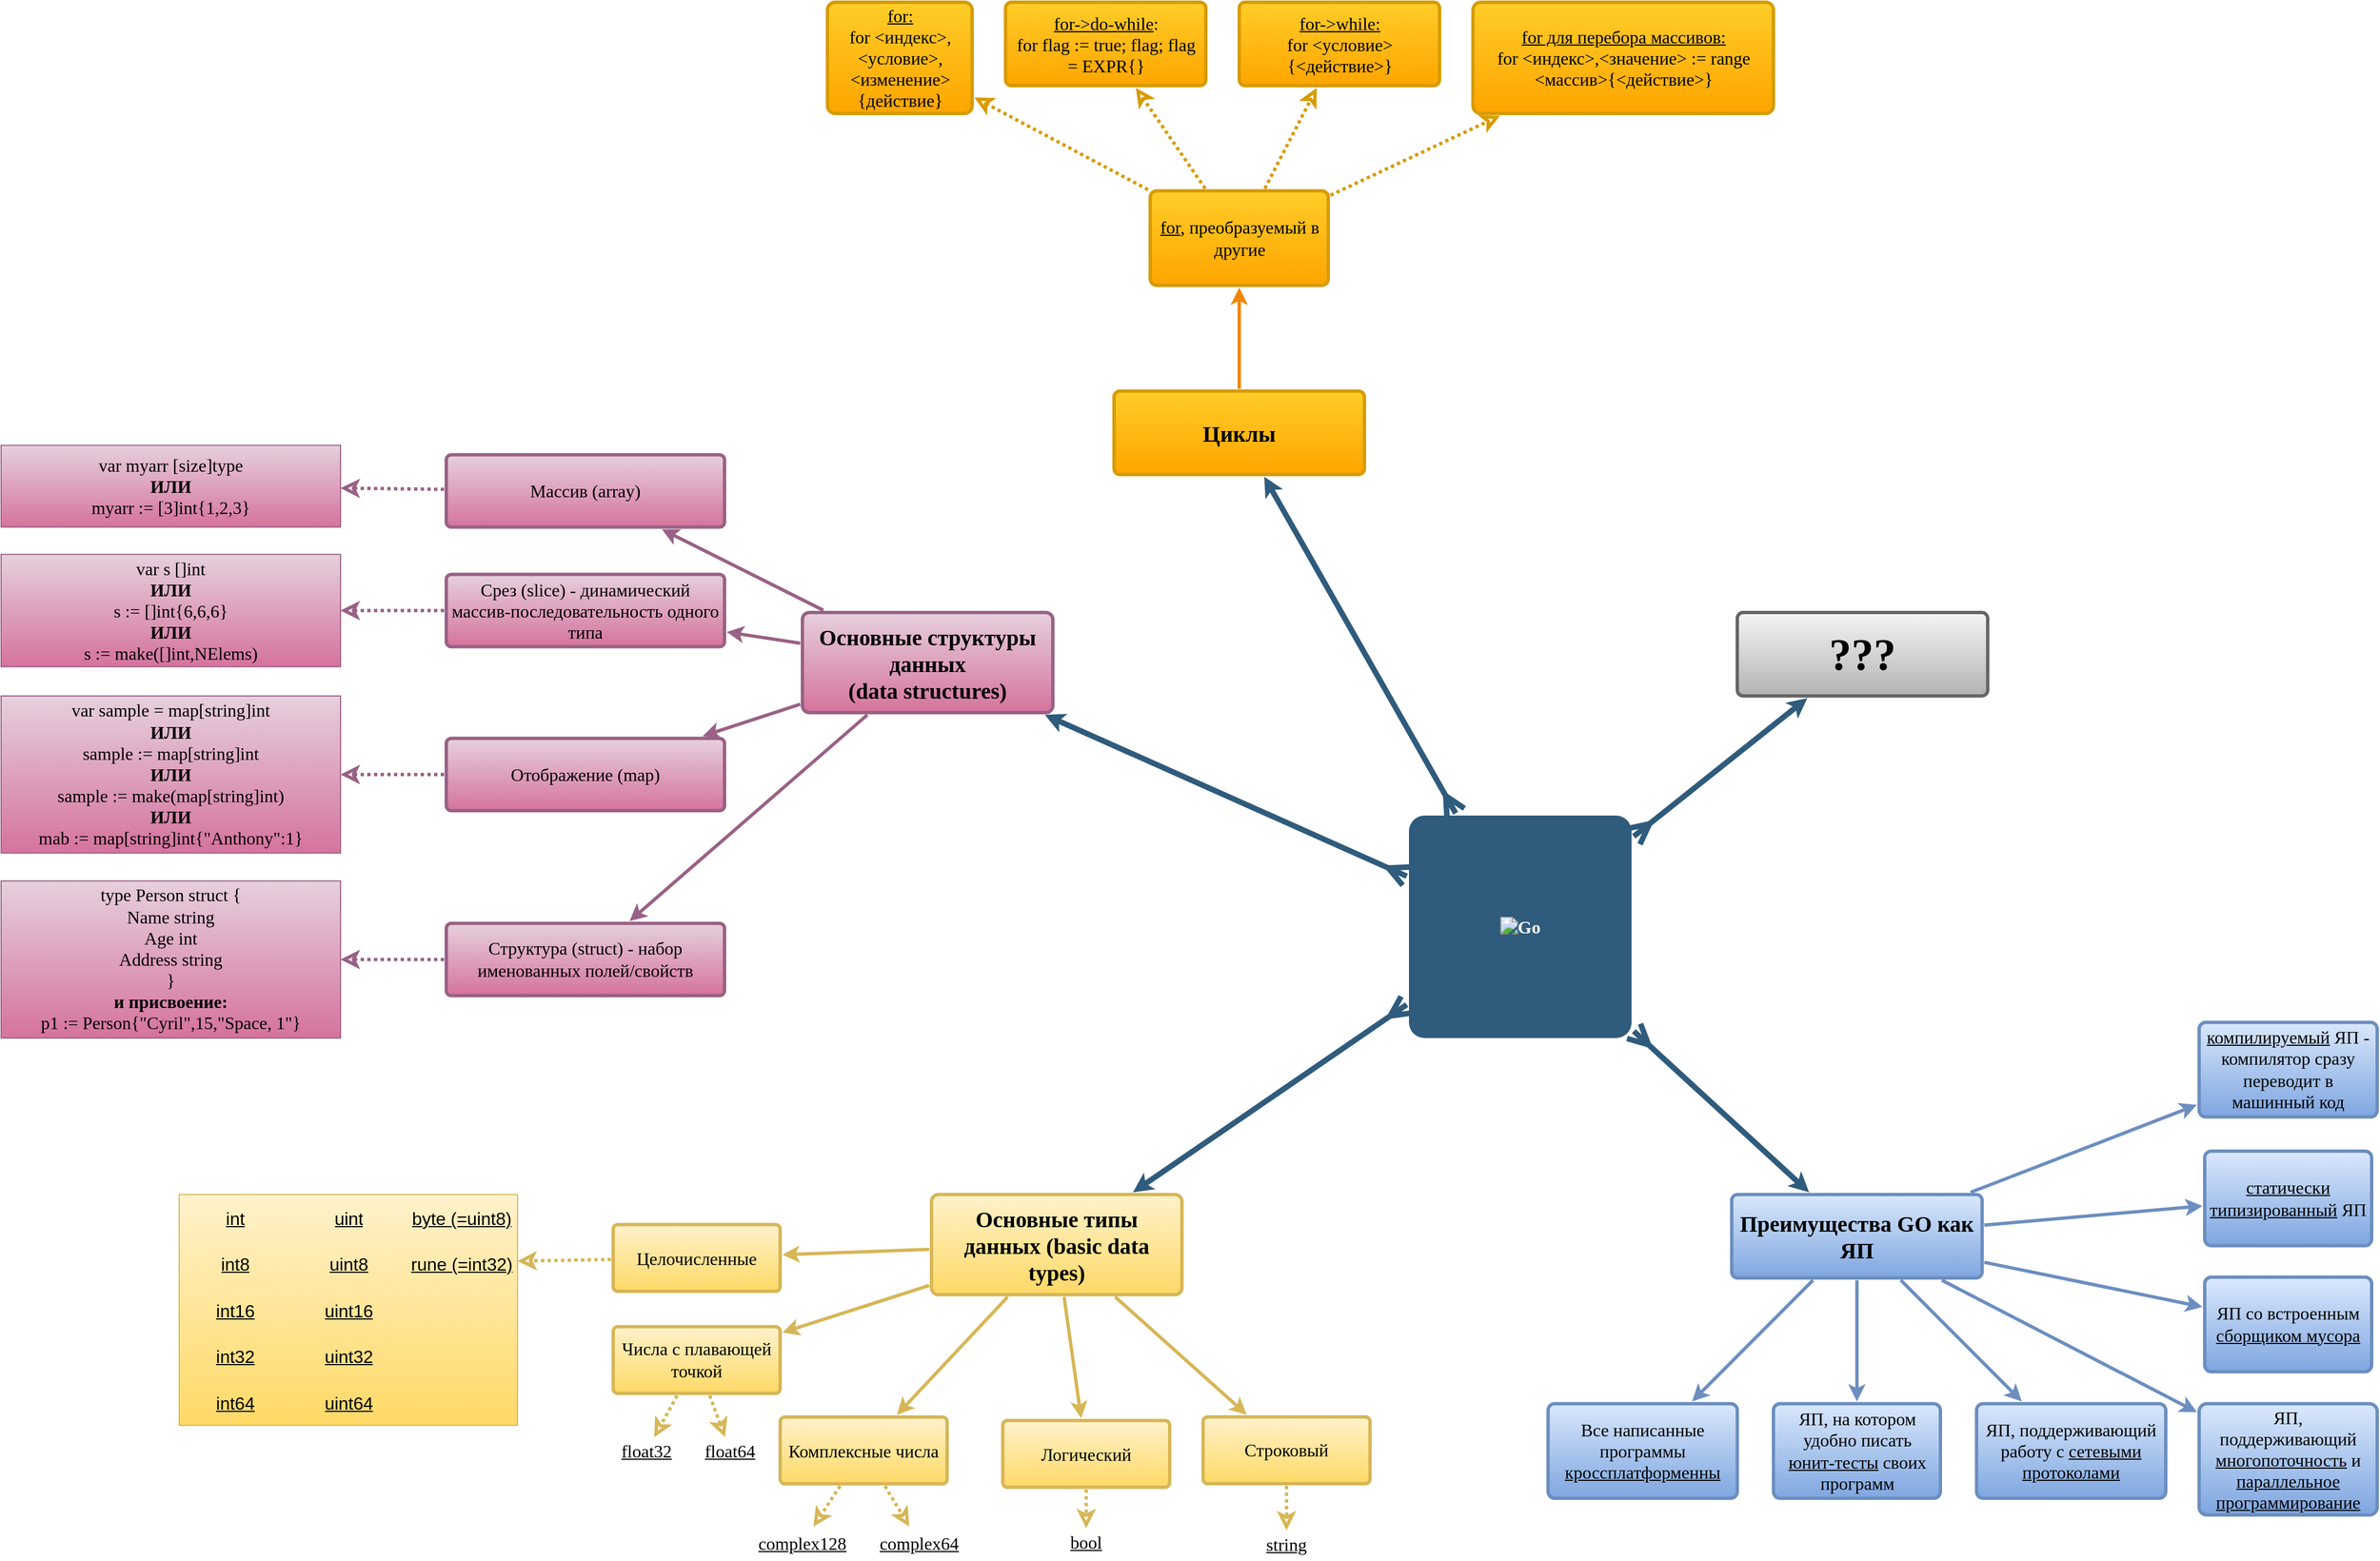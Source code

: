 <mxfile version="14.9.5" type="device"><diagram id="6a731a19-8d31-9384-78a2-239565b7b9f0" name="Page-1"><mxGraphModel dx="3200" dy="1941" grid="1" gridSize="10" guides="1" tooltips="1" connect="1" arrows="1" fold="1" page="1" pageScale="1" pageWidth="1169" pageHeight="827" background="none" math="0" shadow="0"><root><mxCell id="0"/><mxCell id="1" parent="0"/><mxCell id="1745" value="" style="edgeStyle=none;rounded=0;jumpStyle=none;html=1;shadow=0;labelBackgroundColor=none;startArrow=ERmany;startFill=0;endArrow=classic;endFill=1;jettySize=auto;orthogonalLoop=1;strokeColor=#2F5B7C;strokeWidth=5;fontFamily=Verdana;fontSize=16;fontColor=#23445D;spacing=5;startSize=12;endSize=2;" parent="1" source="1749" target="1764" edge="1"><mxGeometry relative="1" as="geometry"/></mxCell><mxCell id="1746" value="" style="edgeStyle=none;rounded=0;jumpStyle=none;html=1;shadow=0;labelBackgroundColor=none;startArrow=ERmany;startFill=0;endArrow=classic;endFill=1;jettySize=auto;orthogonalLoop=1;strokeColor=#2F5B7C;strokeWidth=5;fontFamily=Verdana;fontSize=16;fontColor=#23445D;spacing=5;endSize=2;startSize=12;jumpSize=6;backgroundOutline=0;" parent="1" source="1749" target="gXRHmuDU-sKcWV9DG5si-1792" edge="1"><mxGeometry relative="1" as="geometry"><mxPoint x="903" y="487.485" as="targetPoint"/><mxPoint x="652.0" y="553.739" as="sourcePoint"/></mxGeometry></mxCell><mxCell id="1747" value="" style="edgeStyle=none;rounded=0;jumpStyle=none;html=1;shadow=0;labelBackgroundColor=none;startArrow=ERmany;startFill=0;endArrow=classic;endFill=1;jettySize=auto;orthogonalLoop=1;strokeColor=#2F5B7C;strokeWidth=5;fontFamily=Verdana;fontSize=16;fontColor=#23445D;spacing=5;startSize=12;endSize=2;" parent="1" source="1749" target="gXRHmuDU-sKcWV9DG5si-1791" edge="1"><mxGeometry relative="1" as="geometry"><mxPoint x="830.076" y="688.0" as="targetPoint"/></mxGeometry></mxCell><mxCell id="1748" value="" style="edgeStyle=none;rounded=0;jumpStyle=none;html=1;shadow=0;labelBackgroundColor=none;startArrow=ERmany;startFill=0;endArrow=classic;endFill=1;jettySize=auto;orthogonalLoop=1;strokeColor=#2F5B7C;strokeWidth=5;fontFamily=Verdana;fontSize=16;fontColor=#23445D;spacing=5;startSize=12;endSize=2;" parent="1" source="1749" target="gXRHmuDU-sKcWV9DG5si-1790" edge="1"><mxGeometry relative="1" as="geometry"><mxPoint x="162.853" y="341.25" as="targetPoint"/><mxPoint x="272.001" y="191.25" as="sourcePoint"/></mxGeometry></mxCell><mxCell id="1749" value="&lt;img class=&quot;Header-logo&quot; src=&quot;https://golang.org/lib/godoc/images/go-logo-blue.svg&quot; alt=&quot;Go&quot; style=&quot;font-size: 16px;&quot;&gt;" style="rounded=1;whiteSpace=wrap;html=1;shadow=0;labelBackgroundColor=none;strokeColor=none;strokeWidth=3;fillColor=#2F5B7C;fontFamily=Verdana;fontSize=16;fontColor=#FFFFFF;align=center;fontStyle=1;spacing=5;arcSize=7;perimeterSpacing=2;" parent="1" vertex="1"><mxGeometry x="465" y="361" width="200" height="200" as="geometry"/></mxCell><mxCell id="1750" value="" style="edgeStyle=none;rounded=1;jumpStyle=none;html=1;shadow=0;labelBackgroundColor=none;startArrow=none;startFill=0;jettySize=auto;orthogonalLoop=1;strokeColor=#996185;strokeWidth=3;fontFamily=Verdana;fontSize=16;fontColor=#FFFFFF;spacing=5;fontStyle=1;fillColor=#e6d0de;gradientColor=#d5739d;" parent="1" source="gXRHmuDU-sKcWV9DG5si-1790" target="1756" edge="1"><mxGeometry relative="1" as="geometry"><mxPoint x="-0.089" y="262.75" as="sourcePoint"/></mxGeometry></mxCell><mxCell id="1752" value="" style="edgeStyle=none;rounded=1;jumpStyle=none;html=1;shadow=0;labelBackgroundColor=none;startArrow=none;startFill=0;jettySize=auto;orthogonalLoop=1;strokeColor=#996185;strokeWidth=3;fontFamily=Verdana;fontSize=16;fontColor=#FFFFFF;spacing=5;fontStyle=1;fillColor=#e6d0de;gradientColor=#d5739d;" parent="1" source="gXRHmuDU-sKcWV9DG5si-1790" target="1754" edge="1"><mxGeometry relative="1" as="geometry"><mxPoint x="-72" y="327.267" as="sourcePoint"/></mxGeometry></mxCell><mxCell id="1754" value="Отображение (map)" style="rounded=1;whiteSpace=wrap;html=1;shadow=0;labelBackgroundColor=none;strokeColor=#996185;strokeWidth=3;fillColor=#e6d0de;fontFamily=Verdana;fontSize=16;align=center;spacing=5;fontStyle=0;arcSize=7;perimeterSpacing=2;gradientColor=#d5739d;" parent="1" vertex="1"><mxGeometry x="-400" y="291.63" width="250" height="65" as="geometry"/></mxCell><mxCell id="1756" value="&lt;div style=&quot;font-size: 16px;&quot;&gt;Массив (array)&lt;/div&gt;" style="rounded=1;whiteSpace=wrap;html=1;shadow=0;labelBackgroundColor=none;strokeColor=#996185;strokeWidth=3;fillColor=#e6d0de;fontFamily=Verdana;fontSize=16;align=center;spacing=5;fontStyle=0;arcSize=7;perimeterSpacing=2;gradientColor=#d5739d;" parent="1" vertex="1"><mxGeometry x="-400" y="36.75" width="250" height="65" as="geometry"/></mxCell><mxCell id="1757" value="" style="edgeStyle=none;rounded=0;jumpStyle=none;html=1;shadow=0;labelBackgroundColor=none;startArrow=none;startFill=0;endArrow=classic;endFill=1;jettySize=auto;orthogonalLoop=1;strokeColor=#d6b656;strokeWidth=3;fontFamily=Verdana;fontSize=16;fontColor=#FFFFFF;spacing=5;fillColor=#fff2cc;gradientColor=#ffd966;" parent="1" source="gXRHmuDU-sKcWV9DG5si-1791" target="1763" edge="1"><mxGeometry relative="1" as="geometry"><mxPoint x="109.473" y="780.62" as="sourcePoint"/></mxGeometry></mxCell><mxCell id="1758" value="" style="edgeStyle=none;rounded=0;jumpStyle=none;html=1;shadow=0;labelBackgroundColor=none;startArrow=none;startFill=0;endArrow=classic;endFill=1;jettySize=auto;orthogonalLoop=1;strokeColor=#d6b656;strokeWidth=3;fontFamily=Verdana;fontSize=16;fontColor=#FFFFFF;spacing=5;fillColor=#fff2cc;gradientColor=#ffd966;" parent="1" source="gXRHmuDU-sKcWV9DG5si-1791" target="1762" edge="1"><mxGeometry relative="1" as="geometry"><mxPoint x="168.022" y="780.62" as="sourcePoint"/></mxGeometry></mxCell><mxCell id="1759" value="" style="edgeStyle=none;rounded=0;jumpStyle=none;html=1;shadow=0;labelBackgroundColor=none;startArrow=none;startFill=0;endArrow=classic;endFill=1;jettySize=auto;orthogonalLoop=1;strokeColor=#d6b656;strokeWidth=3;fontFamily=Verdana;fontSize=16;fontColor=#FFFFFF;spacing=5;fillColor=#fff2cc;gradientColor=#ffd966;" parent="1" source="gXRHmuDU-sKcWV9DG5si-1791" target="1761" edge="1"><mxGeometry relative="1" as="geometry"><mxPoint x="298" y="836.12" as="targetPoint"/><mxPoint x="199.167" y="780.62" as="sourcePoint"/></mxGeometry></mxCell><mxCell id="1761" value="Компл&lt;span style=&quot;font-size: 16px;&quot;&gt;е&lt;/span&gt;ксные числа" style="rounded=1;whiteSpace=wrap;html=1;shadow=0;labelBackgroundColor=none;strokeColor=#d6b656;strokeWidth=3;fillColor=#fff2cc;fontFamily=Verdana;fontSize=16;align=center;spacing=5;arcSize=7;perimeterSpacing=2;gradientColor=#ffd966;" parent="1" vertex="1"><mxGeometry x="-100" y="901.62" width="150" height="60" as="geometry"/></mxCell><mxCell id="1762" value="Числа с плавающей точкой" style="rounded=1;whiteSpace=wrap;html=1;shadow=0;labelBackgroundColor=none;strokeColor=#d6b656;strokeWidth=3;fillColor=#fff2cc;fontFamily=Verdana;fontSize=16;align=center;spacing=5;arcSize=7;perimeterSpacing=2;gradientColor=#ffd966;" parent="1" vertex="1"><mxGeometry x="-250" y="820.37" width="150" height="60" as="geometry"/></mxCell><mxCell id="1763" value="Целочисленные" style="rounded=1;whiteSpace=wrap;html=1;shadow=0;labelBackgroundColor=none;strokeColor=#d6b656;strokeWidth=3;fillColor=#fff2cc;fontFamily=Verdana;fontSize=16;align=center;spacing=5;arcSize=7;perimeterSpacing=2;gradientColor=#ffd966;" parent="1" vertex="1"><mxGeometry x="-250" y="728.62" width="150" height="60" as="geometry"/></mxCell><mxCell id="1764" value="Циклы" style="rounded=1;whiteSpace=wrap;html=1;shadow=0;labelBackgroundColor=none;strokeColor=#d79b00;strokeWidth=3;fillColor=#ffcd28;fontFamily=Verdana;fontSize=20;align=center;spacing=5;fontStyle=1;arcSize=7;perimeterSpacing=2;gradientColor=#ffa500;" parent="1" vertex="1"><mxGeometry x="200" y="-20.5" width="225" height="75" as="geometry"/></mxCell><mxCell id="1769" value="&lt;u&gt;for&lt;/u&gt;, преобразуемый в другие" style="rounded=1;whiteSpace=wrap;html=1;shadow=0;labelBackgroundColor=none;strokeColor=#d79b00;strokeWidth=3;fillColor=#ffcd28;fontFamily=Verdana;fontSize=16;align=center;spacing=5;arcSize=7;perimeterSpacing=2;gradientColor=#ffa500;" parent="1" vertex="1"><mxGeometry x="232.5" y="-200.5" width="160" height="85" as="geometry"/></mxCell><mxCell id="1770" value="" style="edgeStyle=none;rounded=0;jumpStyle=none;html=1;shadow=0;labelBackgroundColor=none;startArrow=none;startFill=0;endArrow=classic;endFill=1;jettySize=auto;orthogonalLoop=1;strokeColor=#F08705;strokeWidth=3;fontFamily=Verdana;fontSize=16;fontColor=#FFFFFF;spacing=5;" parent="1" source="1764" target="1769" edge="1"><mxGeometry relative="1" as="geometry"/></mxCell><mxCell id="1yhecmw3_JIW-okK_ohL-1782" value="" style="edgeStyle=none;orthogonalLoop=1;jettySize=auto;html=1;shadow=0;labelBackgroundColor=none;fontSize=16;fontColor=#FFFFFF;startFill=0;strokeColor=#6c8ebf;strokeWidth=3;fillColor=#dae8fc;fontFamily=Verdana;gradientColor=#7ea6e0;" parent="1" source="gXRHmuDU-sKcWV9DG5si-1792" target="1yhecmw3_JIW-okK_ohL-1779" edge="1"><mxGeometry relative="1" as="geometry"><mxPoint x="1012.0" y="711.719" as="sourcePoint"/></mxGeometry></mxCell><mxCell id="1772" value="ЯП, поддерживающий работу с &lt;u style=&quot;font-size: 16px;&quot;&gt;сетевыми протоколами&lt;/u&gt;" style="rounded=1;whiteSpace=wrap;html=1;shadow=0;labelBackgroundColor=none;strokeColor=#6c8ebf;strokeWidth=3;fillColor=#dae8fc;fontFamily=Verdana;fontSize=16;align=center;spacing=5;fontStyle=0;arcSize=7;perimeterSpacing=2;gradientColor=#7ea6e0;" parent="1" vertex="1"><mxGeometry x="975" y="889.62" width="170" height="85" as="geometry"/></mxCell><mxCell id="1773" value="" style="edgeStyle=none;rounded=1;jumpStyle=none;html=1;shadow=0;labelBackgroundColor=none;startArrow=none;startFill=0;jettySize=auto;orthogonalLoop=1;strokeColor=#6c8ebf;strokeWidth=3;fontFamily=Verdana;fontSize=16;fontColor=#FFFFFF;spacing=5;fontStyle=1;fillColor=#dae8fc;gradientColor=#7ea6e0;" parent="1" source="gXRHmuDU-sKcWV9DG5si-1792" target="1772" edge="1"><mxGeometry relative="1" as="geometry"><mxPoint x="1012.0" y="775.263" as="sourcePoint"/></mxGeometry></mxCell><mxCell id="1774" value="ЯП, поддерживающий &lt;u style=&quot;font-size: 16px;&quot;&gt;многопоточность&lt;/u&gt; и &lt;u style=&quot;font-size: 16px;&quot;&gt;параллельное программирование&lt;/u&gt;" style="rounded=1;whiteSpace=wrap;html=1;shadow=0;labelBackgroundColor=none;strokeColor=#6c8ebf;strokeWidth=3;fillColor=#dae8fc;fontFamily=Verdana;fontSize=16;align=center;spacing=5;fontStyle=0;arcSize=7;perimeterSpacing=2;gradientColor=#7ea6e0;" parent="1" vertex="1"><mxGeometry x="1175" y="889.62" width="160" height="100" as="geometry"/></mxCell><mxCell id="1775" value="" style="edgeStyle=none;rounded=1;jumpStyle=none;html=1;shadow=0;labelBackgroundColor=none;startArrow=none;startFill=0;jettySize=auto;orthogonalLoop=1;strokeColor=#6c8ebf;strokeWidth=3;fontFamily=Verdana;fontSize=16;fontColor=#FFFFFF;spacing=5;fontStyle=1;fillColor=#dae8fc;gradientColor=#7ea6e0;" parent="1" source="gXRHmuDU-sKcWV9DG5si-1792" target="1774" edge="1"><mxGeometry relative="1" as="geometry"><mxPoint x="1012.0" y="741.595" as="sourcePoint"/></mxGeometry></mxCell><mxCell id="1776" value="&lt;u style=&quot;font-size: 16px;&quot;&gt;статически типизированный&lt;/u&gt; ЯП" style="rounded=1;whiteSpace=wrap;html=1;shadow=0;labelBackgroundColor=none;strokeColor=#6c8ebf;strokeWidth=3;fillColor=#dae8fc;fontFamily=Verdana;fontSize=16;align=center;spacing=5;fontStyle=0;arcSize=7;perimeterSpacing=2;gradientColor=#7ea6e0;" parent="1" vertex="1"><mxGeometry x="1180" y="662.62" width="150" height="85" as="geometry"/></mxCell><mxCell id="1777" value="" style="edgeStyle=none;rounded=1;jumpStyle=none;html=1;shadow=0;labelBackgroundColor=none;startArrow=none;startFill=0;jettySize=auto;orthogonalLoop=1;strokeColor=#6c8ebf;strokeWidth=3;fontFamily=Verdana;fontSize=16;fontColor=#FFFFFF;spacing=5;fontStyle=1;fillColor=#dae8fc;gradientColor=#7ea6e0;" parent="1" source="gXRHmuDU-sKcWV9DG5si-1792" target="1776" edge="1"><mxGeometry relative="1" as="geometry"><mxPoint x="977.471" y="704.62" as="sourcePoint"/></mxGeometry></mxCell><mxCell id="1778" value="&lt;u style=&quot;font-size: 16px;&quot;&gt;компилируемый&lt;/u&gt; ЯП - компилятор сразу переводит в машинный код" style="rounded=1;whiteSpace=wrap;html=1;shadow=0;labelBackgroundColor=none;strokeColor=#6c8ebf;strokeWidth=3;fillColor=#dae8fc;fontFamily=Verdana;fontSize=16;align=center;spacing=5;fontStyle=0;arcSize=7;perimeterSpacing=2;gradientColor=#7ea6e0;" parent="1" vertex="1"><mxGeometry x="1175" y="546.87" width="160" height="85" as="geometry"/></mxCell><mxCell id="1779" value="" style="edgeStyle=none;rounded=1;jumpStyle=none;html=1;shadow=0;labelBackgroundColor=none;startArrow=none;startFill=0;jettySize=auto;orthogonalLoop=1;strokeColor=#6c8ebf;strokeWidth=3;fontFamily=Verdana;fontSize=16;fontColor=#FFFFFF;spacing=5;fontStyle=1;fillColor=#dae8fc;gradientColor=#7ea6e0;" parent="1" source="gXRHmuDU-sKcWV9DG5si-1792" target="1778" edge="1"><mxGeometry relative="1" as="geometry"><mxPoint x="926.015" y="704.62" as="sourcePoint"/></mxGeometry></mxCell><mxCell id="1yhecmw3_JIW-okK_ohL-1779" value="ЯП со встроенным &lt;u style=&quot;font-size: 16px;&quot;&gt;сборщиком мусора&lt;/u&gt;" style="rounded=1;whiteSpace=wrap;html=1;shadow=0;labelBackgroundColor=none;strokeColor=#6c8ebf;strokeWidth=3;fillColor=#dae8fc;fontFamily=Verdana;fontSize=16;align=center;spacing=5;fontStyle=0;arcSize=7;perimeterSpacing=2;gradientColor=#7ea6e0;" parent="1" vertex="1"><mxGeometry x="1180" y="775.87" width="150" height="85" as="geometry"/></mxCell><mxCell id="1yhecmw3_JIW-okK_ohL-1784" value="ЯП, на котором удобно писать &lt;u style=&quot;font-size: 16px;&quot;&gt;юнит-тесты&lt;/u&gt; своих программ" style="rounded=1;whiteSpace=wrap;html=1;shadow=0;labelBackgroundColor=none;strokeColor=#6c8ebf;strokeWidth=3;fillColor=#dae8fc;fontFamily=Verdana;fontSize=16;align=center;spacing=5;fontStyle=0;arcSize=7;perimeterSpacing=2;gradientColor=#7ea6e0;" parent="1" vertex="1"><mxGeometry x="792.5" y="889.62" width="150" height="85" as="geometry"/></mxCell><mxCell id="1yhecmw3_JIW-okK_ohL-1788" value="" style="edgeStyle=none;rounded=1;jumpStyle=none;html=1;shadow=0;labelBackgroundColor=none;startArrow=none;startFill=0;jettySize=auto;orthogonalLoop=1;strokeColor=#6c8ebf;strokeWidth=3;fontFamily=Verdana;fontSize=16;fontColor=#FFFFFF;spacing=5;fontStyle=1;fillColor=#dae8fc;gradientColor=#7ea6e0;" parent="1" source="gXRHmuDU-sKcWV9DG5si-1792" target="1yhecmw3_JIW-okK_ohL-1784" edge="1"><mxGeometry relative="1" as="geometry"><mxPoint x="977.664" y="783.62" as="sourcePoint"/><mxPoint x="1138" y="803.982" as="targetPoint"/><Array as="points"/></mxGeometry></mxCell><mxCell id="1yhecmw3_JIW-okK_ohL-1789" value="Все написанные программы &lt;u style=&quot;font-size: 16px;&quot;&gt;кроссплатформенны&lt;/u&gt;" style="rounded=1;whiteSpace=wrap;html=1;shadow=0;labelBackgroundColor=none;strokeColor=#6c8ebf;strokeWidth=3;fillColor=#dae8fc;fontFamily=Verdana;fontSize=16;align=center;spacing=5;fontStyle=0;arcSize=7;perimeterSpacing=2;gradientColor=#7ea6e0;" parent="1" vertex="1"><mxGeometry x="590" y="889.62" width="170" height="85" as="geometry"/></mxCell><mxCell id="1yhecmw3_JIW-okK_ohL-1790" value="" style="edgeStyle=none;rounded=1;jumpStyle=none;html=1;shadow=0;labelBackgroundColor=none;startArrow=none;startFill=0;jettySize=auto;orthogonalLoop=1;strokeColor=#6c8ebf;strokeWidth=3;fontFamily=Verdana;fontSize=16;fontColor=#FFFFFF;spacing=5;fontStyle=1;fillColor=#dae8fc;gradientColor=#7ea6e0;" parent="1" source="gXRHmuDU-sKcWV9DG5si-1792" target="1yhecmw3_JIW-okK_ohL-1789" edge="1"><mxGeometry relative="1" as="geometry"><mxPoint x="927.336" y="783.62" as="sourcePoint"/><mxPoint x="1055" y="834.12" as="targetPoint"/><Array as="points"/></mxGeometry></mxCell><mxCell id="1yhecmw3_JIW-okK_ohL-1793" value="" style="shape=table;html=1;whiteSpace=wrap;startSize=0;container=1;collapsible=0;childLayout=tableLayout;columnLines=0;rowLines=0;fontFamily=Verdana;fontSize=16;perimeterSpacing=0;gradientColor=#ffd966;fillColor=#fff2cc;strokeColor=#d6b656;fontStyle=0" parent="1" vertex="1"><mxGeometry x="-640" y="701.62" width="304" height="207.5" as="geometry"/></mxCell><mxCell id="1yhecmw3_JIW-okK_ohL-1810" value="" style="shape=partialRectangle;html=1;whiteSpace=wrap;collapsible=0;dropTarget=0;pointerEvents=0;fillColor=none;top=0;left=0;bottom=0;right=0;points=[[0,0.5],[1,0.5]];portConstraint=eastwest;fontSize=16;fontStyle=0" parent="1yhecmw3_JIW-okK_ohL-1793" vertex="1"><mxGeometry width="304" height="42" as="geometry"/></mxCell><mxCell id="1yhecmw3_JIW-okK_ohL-1811" value="int" style="shape=partialRectangle;html=1;whiteSpace=wrap;connectable=0;fillColor=none;top=0;left=0;bottom=0;right=0;overflow=hidden;pointerEvents=1;fontSize=16;fontStyle=4" parent="1yhecmw3_JIW-okK_ohL-1810" vertex="1"><mxGeometry width="101" height="42" as="geometry"/></mxCell><mxCell id="1yhecmw3_JIW-okK_ohL-1812" value="uint" style="shape=partialRectangle;html=1;whiteSpace=wrap;connectable=0;fillColor=none;top=0;left=0;bottom=0;right=0;overflow=hidden;pointerEvents=1;fontSize=16;fontStyle=4" parent="1yhecmw3_JIW-okK_ohL-1810" vertex="1"><mxGeometry x="101" width="103" height="42" as="geometry"/></mxCell><mxCell id="1yhecmw3_JIW-okK_ohL-1813" value="byte (=uint8)" style="shape=partialRectangle;html=1;whiteSpace=wrap;connectable=0;fillColor=none;top=0;left=0;bottom=0;right=0;overflow=hidden;pointerEvents=1;fontSize=16;fontStyle=4" parent="1yhecmw3_JIW-okK_ohL-1810" vertex="1"><mxGeometry x="204" width="100" height="42" as="geometry"/></mxCell><mxCell id="1yhecmw3_JIW-okK_ohL-1794" value="" style="shape=partialRectangle;html=1;whiteSpace=wrap;collapsible=0;dropTarget=0;pointerEvents=0;fillColor=none;top=0;left=0;bottom=0;right=0;points=[[0,0.5],[1,0.5]];portConstraint=eastwest;fontSize=16;fontStyle=0" parent="1yhecmw3_JIW-okK_ohL-1793" vertex="1"><mxGeometry y="42" width="304" height="41" as="geometry"/></mxCell><mxCell id="1yhecmw3_JIW-okK_ohL-1795" value="int8" style="shape=partialRectangle;html=1;whiteSpace=wrap;connectable=0;fillColor=none;top=0;left=0;bottom=0;right=0;overflow=hidden;pointerEvents=1;fontSize=16;fontStyle=4" parent="1yhecmw3_JIW-okK_ohL-1794" vertex="1"><mxGeometry width="101" height="41" as="geometry"/></mxCell><mxCell id="1yhecmw3_JIW-okK_ohL-1796" value="uint8" style="shape=partialRectangle;html=1;whiteSpace=wrap;connectable=0;fillColor=none;top=0;left=0;bottom=0;right=0;overflow=hidden;pointerEvents=1;fontSize=16;fontStyle=4" parent="1yhecmw3_JIW-okK_ohL-1794" vertex="1"><mxGeometry x="101" width="103" height="41" as="geometry"/></mxCell><mxCell id="1yhecmw3_JIW-okK_ohL-1797" value="rune (=int32)" style="shape=partialRectangle;html=1;whiteSpace=wrap;connectable=0;fillColor=none;top=0;left=0;bottom=0;right=0;overflow=hidden;pointerEvents=1;fontSize=16;fontStyle=4" parent="1yhecmw3_JIW-okK_ohL-1794" vertex="1"><mxGeometry x="204" width="100" height="41" as="geometry"/></mxCell><mxCell id="1yhecmw3_JIW-okK_ohL-1798" value="" style="shape=partialRectangle;html=1;whiteSpace=wrap;collapsible=0;dropTarget=0;pointerEvents=0;fillColor=none;top=0;left=0;bottom=0;right=0;points=[[0,0.5],[1,0.5]];portConstraint=eastwest;fontSize=16;fontStyle=0" parent="1yhecmw3_JIW-okK_ohL-1793" vertex="1"><mxGeometry y="83" width="304" height="42" as="geometry"/></mxCell><mxCell id="1yhecmw3_JIW-okK_ohL-1799" value="int16" style="shape=partialRectangle;html=1;whiteSpace=wrap;connectable=0;fillColor=none;top=0;left=0;bottom=0;right=0;overflow=hidden;pointerEvents=1;fontSize=16;fontStyle=4" parent="1yhecmw3_JIW-okK_ohL-1798" vertex="1"><mxGeometry width="101" height="42" as="geometry"/></mxCell><mxCell id="1yhecmw3_JIW-okK_ohL-1800" value="uint16" style="shape=partialRectangle;html=1;whiteSpace=wrap;connectable=0;fillColor=none;top=0;left=0;bottom=0;right=0;overflow=hidden;pointerEvents=1;fontSize=16;fontStyle=4" parent="1yhecmw3_JIW-okK_ohL-1798" vertex="1"><mxGeometry x="101" width="103" height="42" as="geometry"/></mxCell><mxCell id="1yhecmw3_JIW-okK_ohL-1801" value="" style="shape=partialRectangle;html=1;whiteSpace=wrap;connectable=0;fillColor=none;top=0;left=0;bottom=0;right=0;overflow=hidden;pointerEvents=1;fontSize=16;" parent="1yhecmw3_JIW-okK_ohL-1798" vertex="1"><mxGeometry x="204" width="100" height="42" as="geometry"/></mxCell><mxCell id="1yhecmw3_JIW-okK_ohL-1802" value="" style="shape=partialRectangle;html=1;whiteSpace=wrap;collapsible=0;dropTarget=0;pointerEvents=0;fillColor=none;top=0;left=0;bottom=0;right=0;points=[[0,0.5],[1,0.5]];portConstraint=eastwest;fontSize=16;fontStyle=0" parent="1yhecmw3_JIW-okK_ohL-1793" vertex="1"><mxGeometry y="125" width="304" height="41" as="geometry"/></mxCell><mxCell id="1yhecmw3_JIW-okK_ohL-1803" value="int32" style="shape=partialRectangle;html=1;whiteSpace=wrap;connectable=0;fillColor=none;top=0;left=0;bottom=0;right=0;overflow=hidden;pointerEvents=1;fontSize=16;fontStyle=4" parent="1yhecmw3_JIW-okK_ohL-1802" vertex="1"><mxGeometry width="101" height="41" as="geometry"/></mxCell><mxCell id="1yhecmw3_JIW-okK_ohL-1804" value="uint32" style="shape=partialRectangle;html=1;whiteSpace=wrap;connectable=0;fillColor=none;top=0;left=0;bottom=0;right=0;overflow=hidden;pointerEvents=1;fontSize=16;fontStyle=4" parent="1yhecmw3_JIW-okK_ohL-1802" vertex="1"><mxGeometry x="101" width="103" height="41" as="geometry"/></mxCell><mxCell id="1yhecmw3_JIW-okK_ohL-1805" value="" style="shape=partialRectangle;html=1;whiteSpace=wrap;connectable=0;fillColor=none;top=0;left=0;bottom=0;right=0;overflow=hidden;pointerEvents=1;fontSize=16;" parent="1yhecmw3_JIW-okK_ohL-1802" vertex="1"><mxGeometry x="204" width="100" height="41" as="geometry"/></mxCell><mxCell id="1yhecmw3_JIW-okK_ohL-1806" value="" style="shape=partialRectangle;html=1;whiteSpace=wrap;collapsible=0;dropTarget=0;pointerEvents=0;fillColor=none;top=0;left=0;bottom=0;right=0;points=[[0,0.5],[1,0.5]];portConstraint=eastwest;fontSize=16;fontStyle=0" parent="1yhecmw3_JIW-okK_ohL-1793" vertex="1"><mxGeometry y="166" width="304" height="42" as="geometry"/></mxCell><mxCell id="1yhecmw3_JIW-okK_ohL-1807" value="int64" style="shape=partialRectangle;html=1;whiteSpace=wrap;connectable=0;fillColor=none;top=0;left=0;bottom=0;right=0;overflow=hidden;pointerEvents=1;fontSize=16;fontStyle=4" parent="1yhecmw3_JIW-okK_ohL-1806" vertex="1"><mxGeometry width="101" height="42" as="geometry"/></mxCell><mxCell id="1yhecmw3_JIW-okK_ohL-1808" value="uint64" style="shape=partialRectangle;html=1;whiteSpace=wrap;connectable=0;fillColor=none;top=0;left=0;bottom=0;right=0;overflow=hidden;pointerEvents=1;fontSize=16;fontStyle=4" parent="1yhecmw3_JIW-okK_ohL-1806" vertex="1"><mxGeometry x="101" width="103" height="42" as="geometry"/></mxCell><mxCell id="1yhecmw3_JIW-okK_ohL-1809" value="" style="shape=partialRectangle;html=1;whiteSpace=wrap;connectable=0;fillColor=none;top=0;left=0;bottom=0;right=0;overflow=hidden;pointerEvents=1;fontSize=16;" parent="1yhecmw3_JIW-okK_ohL-1806" vertex="1"><mxGeometry x="204" width="100" height="42" as="geometry"/></mxCell><mxCell id="1yhecmw3_JIW-okK_ohL-1838" value="&lt;font style=&quot;font-size: 16px;&quot;&gt;float32&lt;/font&gt;" style="text;html=1;align=center;verticalAlign=middle;whiteSpace=wrap;rounded=0;fontFamily=Verdana;fontSize=16;fontStyle=4" parent="1" vertex="1"><mxGeometry x="-250" y="919.62" width="60" height="25" as="geometry"/></mxCell><mxCell id="1yhecmw3_JIW-okK_ohL-1839" value="&lt;div style=&quot;font-size: 16px;&quot;&gt;&lt;font style=&quot;font-size: 16px;&quot;&gt;float64&lt;/font&gt;&lt;/div&gt;" style="text;html=1;align=center;verticalAlign=middle;whiteSpace=wrap;rounded=0;fontFamily=Verdana;fontSize=16;fontStyle=4" parent="1" vertex="1"><mxGeometry x="-175" y="919.62" width="60" height="25" as="geometry"/></mxCell><mxCell id="1yhecmw3_JIW-okK_ohL-1844" value="&lt;font style=&quot;font-size: 16px;&quot;&gt;complex64&lt;/font&gt;" style="text;html=1;align=center;verticalAlign=middle;whiteSpace=wrap;rounded=0;fontFamily=Verdana;fontSize=16;fontStyle=4" parent="1" vertex="1"><mxGeometry x="-10" y="1000" width="70" height="30" as="geometry"/></mxCell><mxCell id="1yhecmw3_JIW-okK_ohL-1845" value="&lt;u&gt;&lt;font style=&quot;font-size: 16px&quot;&gt;complex128&lt;/font&gt;&lt;/u&gt;" style="text;html=1;align=center;verticalAlign=middle;whiteSpace=wrap;rounded=0;fontFamily=Verdana;fontSize=16;fontStyle=0" parent="1" vertex="1"><mxGeometry x="-110" y="1000" width="60" height="30" as="geometry"/></mxCell><mxCell id="1yhecmw3_JIW-okK_ohL-1846" value="Строковый" style="rounded=1;whiteSpace=wrap;html=1;shadow=0;labelBackgroundColor=none;strokeColor=#d6b656;strokeWidth=3;fillColor=#fff2cc;fontFamily=Verdana;fontSize=16;align=center;spacing=5;arcSize=7;perimeterSpacing=2;gradientColor=#ffd966;" parent="1" vertex="1"><mxGeometry x="280" y="901.49" width="150" height="60" as="geometry"/></mxCell><mxCell id="1yhecmw3_JIW-okK_ohL-1847" value="&lt;div style=&quot;font-size: 16px;&quot;&gt;string&lt;/div&gt;" style="text;html=1;align=center;verticalAlign=middle;whiteSpace=wrap;rounded=0;fontFamily=Verdana;fontSize=16;fontStyle=4" parent="1" vertex="1"><mxGeometry x="325" y="1003.43" width="60" height="25" as="geometry"/></mxCell><mxCell id="1yhecmw3_JIW-okK_ohL-1848" value="" style="edgeStyle=none;rounded=0;jumpStyle=none;html=1;shadow=0;labelBackgroundColor=none;startArrow=none;startFill=0;endArrow=classic;endFill=1;jettySize=auto;orthogonalLoop=1;strokeColor=#d6b656;strokeWidth=3;fontFamily=Verdana;fontSize=16;fontColor=#FFFFFF;spacing=5;fillColor=#fff2cc;gradientColor=#ffd966;" parent="1" source="gXRHmuDU-sKcWV9DG5si-1791" target="1yhecmw3_JIW-okK_ohL-1846" edge="1"><mxGeometry relative="1" as="geometry"><mxPoint x="328" y="748.12" as="sourcePoint"/><mxPoint x="231.351" y="731.12" as="targetPoint"/><Array as="points"/></mxGeometry></mxCell><mxCell id="1yhecmw3_JIW-okK_ohL-1849" value="Логический" style="rounded=1;whiteSpace=wrap;html=1;shadow=0;labelBackgroundColor=none;strokeColor=#d6b656;strokeWidth=3;fillColor=#fff2cc;fontFamily=Verdana;fontSize=16;align=center;spacing=5;arcSize=7;perimeterSpacing=2;gradientColor=#ffd966;" parent="1" vertex="1"><mxGeometry x="100" y="904.75" width="150" height="60" as="geometry"/></mxCell><mxCell id="1yhecmw3_JIW-okK_ohL-1850" value="bool" style="text;html=1;align=center;verticalAlign=middle;whiteSpace=wrap;rounded=0;fontFamily=Verdana;fontSize=16;fontStyle=4" parent="1" vertex="1"><mxGeometry x="145" y="1001.56" width="60" height="25" as="geometry"/></mxCell><mxCell id="1yhecmw3_JIW-okK_ohL-1852" value="" style="edgeStyle=none;rounded=0;jumpStyle=none;html=1;shadow=0;labelBackgroundColor=none;startArrow=none;startFill=0;endArrow=classic;endFill=1;jettySize=auto;orthogonalLoop=1;strokeColor=#d6b656;strokeWidth=3;fontFamily=Verdana;fontSize=16;fontColor=#FFFFFF;spacing=5;fillColor=#fff2cc;gradientColor=#ffd966;" parent="1" source="gXRHmuDU-sKcWV9DG5si-1791" target="1yhecmw3_JIW-okK_ohL-1849" edge="1"><mxGeometry relative="1" as="geometry"><mxPoint x="246.445" y="780.62" as="sourcePoint"/><mxPoint x="289.351" y="835.62" as="targetPoint"/><Array as="points"/></mxGeometry></mxCell><mxCell id="1yhecmw3_JIW-okK_ohL-1853" value="" style="endArrow=classic;dashed=1;html=1;strokeWidth=3;shadow=0;labelBackgroundColor=none;fontFamily=Verdana;fontSize=16;fontColor=#FFFFFF;startSize=3;endSize=8;fillColor=#fff2cc;endFill=0;gradientColor=#ffd966;strokeColor=#d6b656;dashPattern=1 1;" parent="1" source="1763" target="1yhecmw3_JIW-okK_ohL-1794" edge="1"><mxGeometry width="50" height="50" relative="1" as="geometry"><mxPoint x="334" y="798.25" as="sourcePoint"/><mxPoint x="384" y="748.25" as="targetPoint"/></mxGeometry></mxCell><mxCell id="gXRHmuDU-sKcWV9DG5si-1779" value="Структура (struct) - набор именованных полей/свойств" style="rounded=1;whiteSpace=wrap;html=1;shadow=0;labelBackgroundColor=none;strokeColor=#996185;strokeWidth=3;fillColor=#e6d0de;fontFamily=Verdana;fontSize=16;align=center;spacing=5;fontStyle=0;arcSize=7;perimeterSpacing=2;gradientColor=#d5739d;" parent="1" vertex="1"><mxGeometry x="-400" y="457.88" width="250" height="65" as="geometry"/></mxCell><mxCell id="gXRHmuDU-sKcWV9DG5si-1780" value="" style="edgeStyle=none;rounded=1;jumpStyle=none;html=1;shadow=0;labelBackgroundColor=none;startArrow=none;startFill=0;jettySize=auto;orthogonalLoop=1;strokeColor=#996185;strokeWidth=3;fontFamily=Verdana;fontSize=16;fontColor=#FFFFFF;spacing=5;fontStyle=1;fillColor=#e6d0de;gradientColor=#d5739d;" parent="1" source="gXRHmuDU-sKcWV9DG5si-1790" target="gXRHmuDU-sKcWV9DG5si-1779" edge="1"><mxGeometry relative="1" as="geometry"><mxPoint x="8.079" y="341.75" as="sourcePoint"/><mxPoint x="-172.827" y="382.25" as="targetPoint"/><Array as="points"/></mxGeometry></mxCell><mxCell id="gXRHmuDU-sKcWV9DG5si-1781" value="&lt;div style=&quot;font-size: 16px&quot;&gt;Срез (slice) - динамический массив-последовательность одного типа&lt;/div&gt;" style="rounded=1;whiteSpace=wrap;html=1;shadow=0;labelBackgroundColor=none;strokeColor=#996185;strokeWidth=3;fillColor=#e6d0de;fontFamily=Verdana;fontSize=16;align=center;spacing=5;fontStyle=0;arcSize=7;perimeterSpacing=2;gradientColor=#d5739d;" parent="1" vertex="1"><mxGeometry x="-400" y="144.25" width="250" height="65" as="geometry"/></mxCell><mxCell id="gXRHmuDU-sKcWV9DG5si-1782" value="" style="edgeStyle=none;rounded=1;jumpStyle=none;html=1;shadow=0;labelBackgroundColor=none;startArrow=none;startFill=0;jettySize=auto;orthogonalLoop=1;strokeColor=#996185;strokeWidth=3;fontFamily=Verdana;fontSize=16;fontColor=#FFFFFF;spacing=5;fontStyle=1;fillColor=#e6d0de;gradientColor=#d5739d;" parent="1" source="gXRHmuDU-sKcWV9DG5si-1790" target="gXRHmuDU-sKcWV9DG5si-1781" edge="1"><mxGeometry relative="1" as="geometry"><mxPoint x="-72" y="275.767" as="sourcePoint"/><mxPoint x="-168" y="316.42" as="targetPoint"/></mxGeometry></mxCell><mxCell id="gXRHmuDU-sKcWV9DG5si-1783" value="&lt;div style=&quot;font-size: 16px&quot;&gt;var myarr [size]type&lt;br style=&quot;font-size: 16px&quot;&gt;&lt;/div&gt;&lt;div&gt;&lt;b&gt;ИЛИ&lt;/b&gt;&lt;/div&gt;&lt;div&gt;myarr := [3]int{1,2,3}&lt;/div&gt;" style="rounded=0;whiteSpace=wrap;html=1;fontSize=16;gradientColor=#d5739d;fillColor=#e6d0de;strokeColor=#996185;fontFamily=Verdana;" parent="1" vertex="1"><mxGeometry x="-800" y="28.25" width="305" height="73.5" as="geometry"/></mxCell><mxCell id="gXRHmuDU-sKcWV9DG5si-1785" value="" style="endArrow=classic;dashed=1;html=1;strokeWidth=3;shadow=0;labelBackgroundColor=none;fontFamily=Verdana;fontSize=16;fontColor=#FFFFFF;startSize=3;endSize=8;fillColor=#e6d0de;endFill=0;gradientColor=#d5739d;strokeColor=#996185;dashPattern=1 1;" parent="1" source="1756" target="gXRHmuDU-sKcWV9DG5si-1783" edge="1"><mxGeometry width="50" height="50" relative="1" as="geometry"><mxPoint x="539" y="304.75" as="sourcePoint"/><mxPoint x="589" y="254.75" as="targetPoint"/></mxGeometry></mxCell><mxCell id="gXRHmuDU-sKcWV9DG5si-1787" value="&lt;div style=&quot;font-size: 16px&quot;&gt;var s []int&lt;/div&gt;&lt;div style=&quot;font-size: 16px&quot;&gt;&lt;b&gt;ИЛИ&lt;/b&gt;&lt;/div&gt;&lt;div style=&quot;font-size: 16px&quot;&gt;s := []int{6,6,6}&lt;br style=&quot;font-size: 16px&quot;&gt;&lt;b&gt;ИЛИ&lt;/b&gt;&lt;br style=&quot;font-size: 16px&quot;&gt;s := make([]int,NElems)&lt;br style=&quot;font-size: 16px&quot;&gt;&lt;/div&gt;" style="rounded=0;whiteSpace=wrap;html=1;fontSize=16;gradientColor=#d5739d;fillColor=#e6d0de;strokeColor=#996185;fontFamily=Verdana;" parent="1" vertex="1"><mxGeometry x="-800" y="126.25" width="305" height="101" as="geometry"/></mxCell><mxCell id="gXRHmuDU-sKcWV9DG5si-1788" value="&lt;div&gt;var sample = map[string]int&lt;br&gt;&lt;b&gt;ИЛИ&lt;/b&gt;&lt;/div&gt;&lt;div&gt;sample := map[string]int&lt;br&gt;&lt;/div&gt;&lt;div&gt;&lt;b&gt;ИЛИ&lt;/b&gt;&lt;/div&gt;&lt;div&gt;sample := make(map[string]int)&lt;br&gt;&lt;/div&gt;&lt;div&gt;&lt;b&gt;ИЛИ&lt;/b&gt;&lt;/div&gt;&lt;div&gt;mab := map[string]int{&quot;Anthony&quot;:1}&lt;br&gt;&lt;/div&gt;" style="rounded=0;whiteSpace=wrap;html=1;fontSize=16;gradientColor=#d5739d;fillColor=#e6d0de;strokeColor=#996185;fontFamily=Verdana;" parent="1" vertex="1"><mxGeometry x="-800" y="253.5" width="305" height="141.25" as="geometry"/></mxCell><mxCell id="gXRHmuDU-sKcWV9DG5si-1789" value="" style="endArrow=classic;dashed=1;html=1;strokeWidth=3;shadow=0;labelBackgroundColor=none;fontFamily=Verdana;fontSize=16;fontColor=#FFFFFF;startSize=3;endSize=8;fillColor=#e6d0de;endFill=0;gradientColor=#d5739d;strokeColor=#996185;dashPattern=1 1;" parent="1" source="gXRHmuDU-sKcWV9DG5si-1781" target="gXRHmuDU-sKcWV9DG5si-1787" edge="1"><mxGeometry width="50" height="50" relative="1" as="geometry"><mxPoint x="539" y="304.75" as="sourcePoint"/><mxPoint x="589" y="254.75" as="targetPoint"/></mxGeometry></mxCell><mxCell id="gXRHmuDU-sKcWV9DG5si-1790" value="&lt;div&gt;Основные структуры данных&lt;/div&gt;&lt;div&gt;(data structures)&lt;br&gt;&lt;/div&gt;" style="rounded=1;whiteSpace=wrap;html=1;shadow=0;labelBackgroundColor=none;strokeColor=#996185;strokeWidth=3;fillColor=#e6d0de;fontFamily=Verdana;fontSize=20;align=center;spacing=5;fontStyle=1;arcSize=7;perimeterSpacing=2;gradientColor=#d5739d;" parent="1" vertex="1"><mxGeometry x="-80" y="178.5" width="225" height="90" as="geometry"/></mxCell><mxCell id="gXRHmuDU-sKcWV9DG5si-1791" value="Основные типы данных (basic data types)" style="rounded=1;whiteSpace=wrap;html=1;shadow=0;labelBackgroundColor=none;strokeColor=#d6b656;strokeWidth=3;fillColor=#fff2cc;fontFamily=Verdana;fontSize=20;align=center;spacing=5;fontStyle=1;arcSize=7;perimeterSpacing=2;gradientColor=#ffd966;" parent="1" vertex="1"><mxGeometry x="36" y="701.62" width="225" height="90" as="geometry"/></mxCell><mxCell id="gXRHmuDU-sKcWV9DG5si-1792" value="Преимущества GO как ЯП" style="rounded=1;whiteSpace=wrap;html=1;shadow=0;labelBackgroundColor=none;strokeColor=#6c8ebf;strokeWidth=3;fillColor=#dae8fc;fontFamily=Verdana;fontSize=20;align=center;spacing=5;fontStyle=1;arcSize=7;perimeterSpacing=2;gradientColor=#7ea6e0;" parent="1" vertex="1"><mxGeometry x="755" y="701.62" width="225" height="75" as="geometry"/></mxCell><mxCell id="gXRHmuDU-sKcWV9DG5si-1794" value="" style="endArrow=classic;dashed=1;html=1;strokeWidth=3;shadow=0;labelBackgroundColor=none;fontFamily=Verdana;fontSize=16;fontColor=#FFFFFF;startSize=3;endSize=8;fillColor=#e6d0de;endFill=0;gradientColor=#d5739d;strokeColor=#996185;dashPattern=1 1;" parent="1" source="1754" target="gXRHmuDU-sKcWV9DG5si-1788" edge="1"><mxGeometry width="50" height="50" relative="1" as="geometry"><mxPoint x="539" y="304.75" as="sourcePoint"/><mxPoint x="589" y="254.75" as="targetPoint"/></mxGeometry></mxCell><mxCell id="gXRHmuDU-sKcWV9DG5si-1795" value="&lt;div&gt;type Person struct {&lt;/div&gt;&lt;div&gt;Name string&lt;/div&gt;&lt;div&gt;Age int&lt;/div&gt;&lt;div&gt;Address string&lt;br&gt;&lt;/div&gt;&lt;div&gt;}&lt;/div&gt;&lt;div&gt;&lt;b&gt;и присвоение:&lt;br&gt;&lt;/b&gt;&lt;/div&gt;&lt;div&gt;p1 := Person{&quot;Cyril&quot;,15,&quot;Space, 1&quot;}&lt;br&gt;&lt;/div&gt;" style="rounded=0;whiteSpace=wrap;html=1;fontSize=16;gradientColor=#d5739d;fillColor=#e6d0de;strokeColor=#996185;fontFamily=Verdana;" parent="1" vertex="1"><mxGeometry x="-800" y="419.75" width="305" height="141.25" as="geometry"/></mxCell><mxCell id="gXRHmuDU-sKcWV9DG5si-1796" value="" style="endArrow=classic;dashed=1;html=1;strokeWidth=3;shadow=0;labelBackgroundColor=none;fontFamily=Verdana;fontSize=16;fontColor=#FFFFFF;startSize=3;endSize=8;fillColor=#e6d0de;endFill=0;gradientColor=#d5739d;strokeColor=#996185;dashPattern=1 1;" parent="1" source="gXRHmuDU-sKcWV9DG5si-1779" target="gXRHmuDU-sKcWV9DG5si-1795" edge="1"><mxGeometry width="50" height="50" relative="1" as="geometry"><mxPoint x="539" y="304.75" as="sourcePoint"/><mxPoint x="589" y="254.75" as="targetPoint"/></mxGeometry></mxCell><mxCell id="zbW2guBmtLNbDPkd6Vkn-1781" value="&lt;div&gt;&lt;font style=&quot;font-size: 16px&quot;&gt;&lt;u&gt;&lt;font style=&quot;font-size: 16px&quot; face=&quot;Verdana&quot;&gt;for-&amp;gt;while:&lt;/font&gt;&lt;/u&gt;&lt;/font&gt;&lt;/div&gt;&lt;div&gt;for &amp;lt;условие&amp;gt;{&amp;lt;действие&amp;gt;}&lt;br&gt;&lt;/div&gt;" style="rounded=1;whiteSpace=wrap;html=1;shadow=0;labelBackgroundColor=none;strokeColor=#d79b00;strokeWidth=3;fillColor=#ffcd28;fontFamily=Verdana;fontSize=16;align=center;spacing=5;arcSize=7;perimeterSpacing=2;gradientColor=#ffa500;" vertex="1" parent="1"><mxGeometry x="312.5" y="-370" width="180" height="75" as="geometry"/></mxCell><mxCell id="zbW2guBmtLNbDPkd6Vkn-1784" value="" style="endArrow=classic;dashed=1;html=1;strokeWidth=3;shadow=0;labelBackgroundColor=none;fontFamily=Verdana;fontSize=16;fontColor=#FFFFFF;startSize=3;endSize=8;fillColor=#ffcd28;endFill=0;gradientColor=#ffa500;strokeColor=#d79b00;dashPattern=1 1;" edge="1" parent="1" source="1769" target="zbW2guBmtLNbDPkd6Vkn-1781"><mxGeometry width="50" height="50" relative="1" as="geometry"><mxPoint x="381.5" y="233" as="sourcePoint"/><mxPoint x="431.5" y="183" as="targetPoint"/></mxGeometry></mxCell><mxCell id="zbW2guBmtLNbDPkd6Vkn-1785" value="&lt;div&gt;&lt;u&gt;for для перебора массивов:&lt;/u&gt;&lt;br&gt;&lt;/div&gt;&lt;div&gt;for &amp;lt;индекс&amp;gt;,&amp;lt;значение&amp;gt; := range &amp;lt;массив&amp;gt;{&amp;lt;действие&amp;gt;}&lt;/div&gt;" style="rounded=1;whiteSpace=wrap;html=1;shadow=0;labelBackgroundColor=none;strokeColor=#d79b00;strokeWidth=3;fillColor=#ffcd28;fontFamily=Verdana;fontSize=16;align=center;spacing=5;arcSize=7;perimeterSpacing=2;gradientColor=#ffa500;" vertex="1" parent="1"><mxGeometry x="522.5" y="-370" width="270" height="100" as="geometry"/></mxCell><mxCell id="zbW2guBmtLNbDPkd6Vkn-1787" value="" style="endArrow=classic;dashed=1;html=1;strokeWidth=3;shadow=0;labelBackgroundColor=none;fontFamily=Verdana;fontSize=16;fontColor=#FFFFFF;startSize=3;endSize=8;fillColor=#ffcd28;endFill=0;gradientColor=#ffa500;strokeColor=#d79b00;dashPattern=1 1;" edge="1" parent="1" source="1769" target="zbW2guBmtLNbDPkd6Vkn-1785"><mxGeometry width="50" height="50" relative="1" as="geometry"><mxPoint x="589.854" y="-202.5" as="sourcePoint"/><mxPoint x="431.5" y="183" as="targetPoint"/></mxGeometry></mxCell><mxCell id="zbW2guBmtLNbDPkd6Vkn-1788" value="" style="endArrow=classic;dashed=1;html=1;strokeWidth=3;shadow=0;labelBackgroundColor=none;fontFamily=Verdana;fontSize=16;fontColor=#FFFFFF;startSize=3;endSize=8;fillColor=#fff2cc;endFill=0;gradientColor=#ffd966;strokeColor=#d6b656;dashPattern=1 1;" edge="1" parent="1" source="1762" target="1yhecmw3_JIW-okK_ohL-1838"><mxGeometry width="50" height="50" relative="1" as="geometry"><mxPoint x="334" y="798.25" as="sourcePoint"/><mxPoint x="384" y="748.25" as="targetPoint"/></mxGeometry></mxCell><mxCell id="zbW2guBmtLNbDPkd6Vkn-1789" value="" style="endArrow=classic;dashed=1;html=1;strokeWidth=3;shadow=0;labelBackgroundColor=none;fontFamily=Verdana;fontSize=16;fontColor=#FFFFFF;startSize=3;endSize=8;fillColor=#fff2cc;endFill=0;gradientColor=#ffd966;strokeColor=#d6b656;dashPattern=1 1;" edge="1" parent="1" source="1762" target="1yhecmw3_JIW-okK_ohL-1839"><mxGeometry width="50" height="50" relative="1" as="geometry"><mxPoint x="334" y="798.25" as="sourcePoint"/><mxPoint x="384" y="748.25" as="targetPoint"/></mxGeometry></mxCell><mxCell id="zbW2guBmtLNbDPkd6Vkn-1790" value="" style="endArrow=classic;dashed=1;html=1;strokeWidth=3;shadow=0;labelBackgroundColor=none;fontFamily=Verdana;fontSize=16;fontColor=#FFFFFF;startSize=3;endSize=8;fillColor=#fff2cc;endFill=0;gradientColor=#ffd966;strokeColor=#d6b656;dashPattern=1 1;" edge="1" parent="1" source="1761" target="1yhecmw3_JIW-okK_ohL-1845"><mxGeometry width="50" height="50" relative="1" as="geometry"><mxPoint x="334" y="798.25" as="sourcePoint"/><mxPoint x="384" y="748.25" as="targetPoint"/></mxGeometry></mxCell><mxCell id="zbW2guBmtLNbDPkd6Vkn-1791" value="" style="endArrow=classic;dashed=1;html=1;strokeWidth=3;shadow=0;labelBackgroundColor=none;fontFamily=Verdana;fontSize=16;fontColor=#FFFFFF;startSize=3;endSize=8;fillColor=#fff2cc;endFill=0;gradientColor=#ffd966;strokeColor=#d6b656;dashPattern=1 1;" edge="1" parent="1" source="1761" target="1yhecmw3_JIW-okK_ohL-1844"><mxGeometry width="50" height="50" relative="1" as="geometry"><mxPoint x="334" y="798.25" as="sourcePoint"/><mxPoint x="384" y="748.25" as="targetPoint"/></mxGeometry></mxCell><mxCell id="zbW2guBmtLNbDPkd6Vkn-1792" value="" style="endArrow=classic;dashed=1;html=1;strokeWidth=3;shadow=0;labelBackgroundColor=none;fontFamily=Verdana;fontSize=16;fontColor=#FFFFFF;startSize=3;endSize=8;fillColor=#fff2cc;endFill=0;gradientColor=#ffd966;strokeColor=#d6b656;dashPattern=1 1;" edge="1" parent="1" source="1yhecmw3_JIW-okK_ohL-1849" target="1yhecmw3_JIW-okK_ohL-1850"><mxGeometry width="50" height="50" relative="1" as="geometry"><mxPoint x="198" y="801.38" as="sourcePoint"/><mxPoint x="248" y="751.38" as="targetPoint"/></mxGeometry></mxCell><mxCell id="zbW2guBmtLNbDPkd6Vkn-1793" value="" style="endArrow=classic;dashed=1;html=1;strokeWidth=3;shadow=0;labelBackgroundColor=none;fontFamily=Verdana;fontSize=16;fontColor=#FFFFFF;startSize=3;endSize=8;fillColor=#fff2cc;endFill=0;gradientColor=#ffd966;strokeColor=#d6b656;dashPattern=1 1;" edge="1" parent="1" source="1yhecmw3_JIW-okK_ohL-1846" target="1yhecmw3_JIW-okK_ohL-1847"><mxGeometry width="50" height="50" relative="1" as="geometry"><mxPoint x="283" y="873.37" as="sourcePoint"/><mxPoint x="333" y="823.37" as="targetPoint"/></mxGeometry></mxCell><mxCell id="zbW2guBmtLNbDPkd6Vkn-1795" value="&lt;div&gt;&lt;u&gt;for-&amp;gt;do-while&lt;/u&gt;:&lt;/div&gt;&lt;div&gt;for flag := true; flag; flag = EXPR{}&lt;br&gt;&lt;/div&gt;" style="rounded=1;whiteSpace=wrap;html=1;shadow=0;labelBackgroundColor=none;strokeColor=#d79b00;strokeWidth=3;fillColor=#ffcd28;fontFamily=Verdana;fontSize=16;align=center;spacing=5;arcSize=7;perimeterSpacing=2;gradientColor=#ffa500;" vertex="1" parent="1"><mxGeometry x="102.5" y="-370" width="180" height="75" as="geometry"/></mxCell><mxCell id="zbW2guBmtLNbDPkd6Vkn-1796" value="&lt;div&gt;&lt;u&gt;for:&lt;/u&gt;&lt;/div&gt;&lt;div&gt;for &amp;lt;индекс&amp;gt;,&amp;lt;условие&amp;gt;,&amp;lt;изменение&amp;gt;{действие}&lt;br&gt;&lt;u&gt;&lt;/u&gt;&lt;/div&gt;" style="rounded=1;whiteSpace=wrap;html=1;shadow=0;labelBackgroundColor=none;strokeColor=#d79b00;strokeWidth=3;fillColor=#ffcd28;fontFamily=Verdana;fontSize=16;align=center;spacing=5;arcSize=7;perimeterSpacing=2;gradientColor=#ffa500;" vertex="1" parent="1"><mxGeometry x="-57.5" y="-370" width="130" height="100" as="geometry"/></mxCell><mxCell id="zbW2guBmtLNbDPkd6Vkn-1797" value="" style="endArrow=classic;dashed=1;html=1;strokeWidth=3;shadow=0;labelBackgroundColor=none;fontFamily=Verdana;fontSize=16;fontColor=#FFFFFF;startSize=3;endSize=8;fillColor=#ffcd28;endFill=0;gradientColor=#ffa500;strokeColor=#d79b00;dashPattern=1 1;" edge="1" parent="1" source="1769" target="zbW2guBmtLNbDPkd6Vkn-1796"><mxGeometry width="50" height="50" relative="1" as="geometry"><mxPoint x="381.5" y="233" as="sourcePoint"/><mxPoint x="431.5" y="183" as="targetPoint"/></mxGeometry></mxCell><mxCell id="zbW2guBmtLNbDPkd6Vkn-1798" value="" style="endArrow=classic;dashed=1;html=1;strokeWidth=3;shadow=0;labelBackgroundColor=none;fontFamily=Verdana;fontSize=16;fontColor=#FFFFFF;startSize=3;endSize=8;fillColor=#ffcd28;endFill=0;gradientColor=#ffa500;strokeColor=#d79b00;dashPattern=1 1;" edge="1" parent="1" source="1769" target="zbW2guBmtLNbDPkd6Vkn-1795"><mxGeometry width="50" height="50" relative="1" as="geometry"><mxPoint x="381.5" y="233" as="sourcePoint"/><mxPoint x="431.5" y="183" as="targetPoint"/></mxGeometry></mxCell><mxCell id="zbW2guBmtLNbDPkd6Vkn-1799" value="&lt;font style=&quot;font-size: 40px&quot;&gt;???&lt;/font&gt;" style="rounded=1;whiteSpace=wrap;html=1;shadow=0;labelBackgroundColor=none;strokeColor=#666666;strokeWidth=3;fillColor=#f5f5f5;fontFamily=Verdana;fontSize=20;align=center;spacing=5;fontStyle=1;arcSize=7;perimeterSpacing=2;gradientColor=#b3b3b3;" vertex="1" parent="1"><mxGeometry x="760" y="178.5" width="225" height="75" as="geometry"/></mxCell><mxCell id="zbW2guBmtLNbDPkd6Vkn-1800" value="" style="edgeStyle=none;rounded=0;jumpStyle=none;html=1;shadow=0;labelBackgroundColor=none;startArrow=ERmany;startFill=0;endArrow=classic;endFill=1;jettySize=auto;orthogonalLoop=1;strokeColor=#2F5B7C;strokeWidth=5;fontFamily=Verdana;fontSize=16;fontColor=#23445D;spacing=5;startSize=12;endSize=2;" edge="1" parent="1" source="1749" target="zbW2guBmtLNbDPkd6Vkn-1799"><mxGeometry relative="1" as="geometry"/></mxCell></root></mxGraphModel></diagram></mxfile>